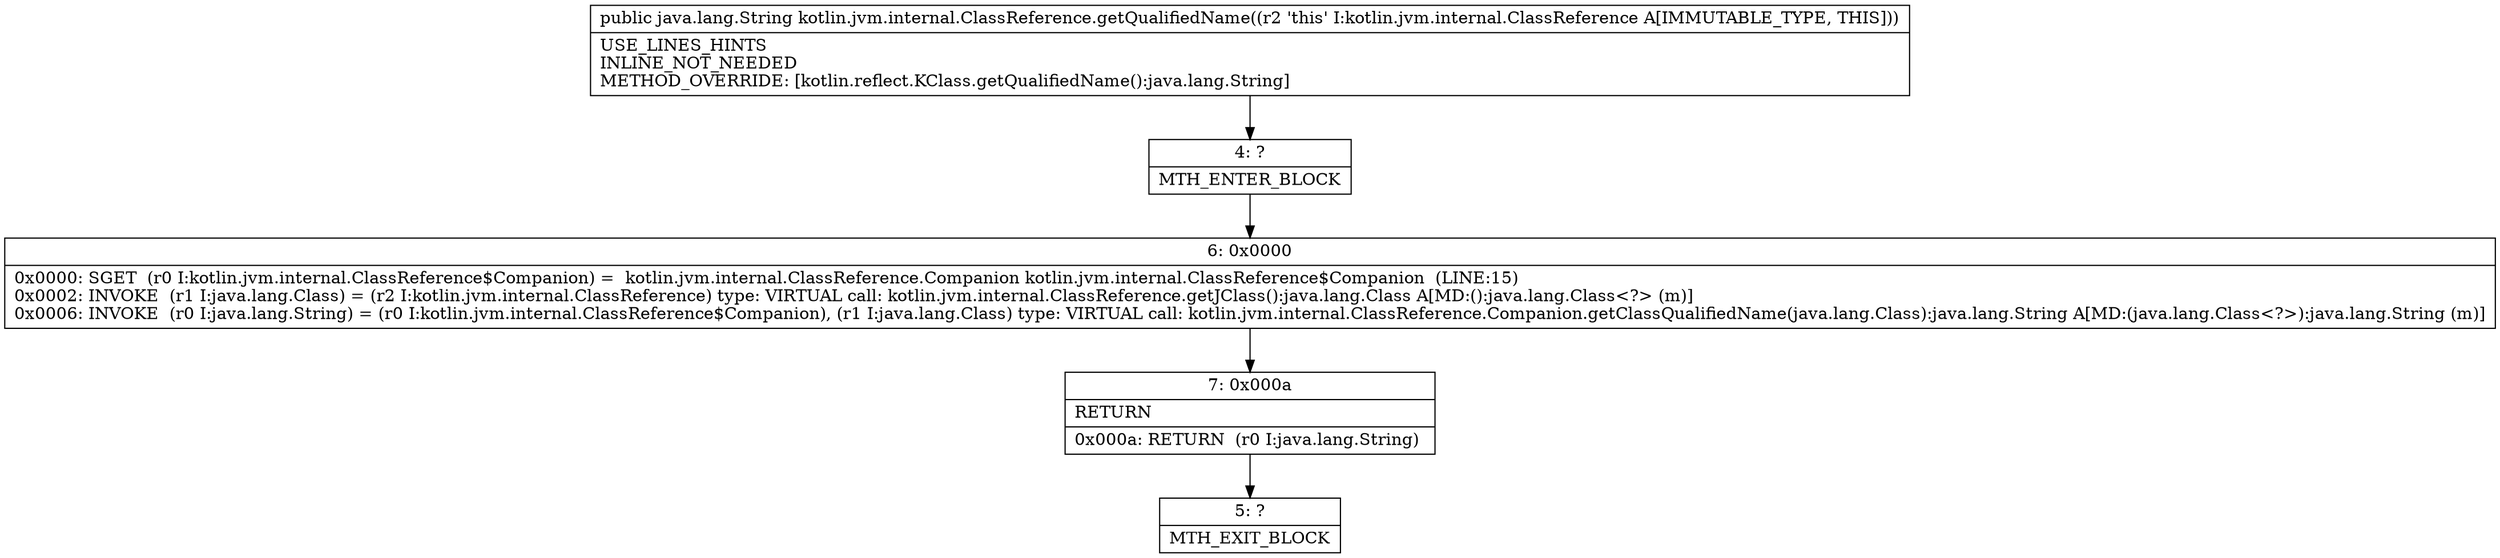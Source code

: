 digraph "CFG forkotlin.jvm.internal.ClassReference.getQualifiedName()Ljava\/lang\/String;" {
Node_4 [shape=record,label="{4\:\ ?|MTH_ENTER_BLOCK\l}"];
Node_6 [shape=record,label="{6\:\ 0x0000|0x0000: SGET  (r0 I:kotlin.jvm.internal.ClassReference$Companion) =  kotlin.jvm.internal.ClassReference.Companion kotlin.jvm.internal.ClassReference$Companion  (LINE:15)\l0x0002: INVOKE  (r1 I:java.lang.Class) = (r2 I:kotlin.jvm.internal.ClassReference) type: VIRTUAL call: kotlin.jvm.internal.ClassReference.getJClass():java.lang.Class A[MD:():java.lang.Class\<?\> (m)]\l0x0006: INVOKE  (r0 I:java.lang.String) = (r0 I:kotlin.jvm.internal.ClassReference$Companion), (r1 I:java.lang.Class) type: VIRTUAL call: kotlin.jvm.internal.ClassReference.Companion.getClassQualifiedName(java.lang.Class):java.lang.String A[MD:(java.lang.Class\<?\>):java.lang.String (m)]\l}"];
Node_7 [shape=record,label="{7\:\ 0x000a|RETURN\l|0x000a: RETURN  (r0 I:java.lang.String) \l}"];
Node_5 [shape=record,label="{5\:\ ?|MTH_EXIT_BLOCK\l}"];
MethodNode[shape=record,label="{public java.lang.String kotlin.jvm.internal.ClassReference.getQualifiedName((r2 'this' I:kotlin.jvm.internal.ClassReference A[IMMUTABLE_TYPE, THIS]))  | USE_LINES_HINTS\lINLINE_NOT_NEEDED\lMETHOD_OVERRIDE: [kotlin.reflect.KClass.getQualifiedName():java.lang.String]\l}"];
MethodNode -> Node_4;Node_4 -> Node_6;
Node_6 -> Node_7;
Node_7 -> Node_5;
}

